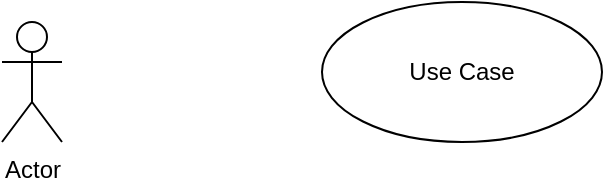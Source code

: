 <mxfile version="12.1.9" type="github" pages="1">
  <diagram id="qdzyXFL2CLfcUK0y0eIn" name="usecase">
    <mxGraphModel dx="1408" dy="788" grid="1" gridSize="10" guides="1" tooltips="1" connect="1" arrows="1" fold="1" page="1" pageScale="1" pageWidth="1169" pageHeight="827" math="0" shadow="0">
      <root>
        <mxCell id="0"/>
        <mxCell id="1" parent="0"/>
        <mxCell id="OyeBkJNlhH5-oV3CyQZA-1" value="Actor" style="shape=umlActor;verticalLabelPosition=bottom;labelBackgroundColor=#ffffff;verticalAlign=top;html=1;" vertex="1" parent="1">
          <mxGeometry x="100" y="90" width="30" height="60" as="geometry"/>
        </mxCell>
        <mxCell id="OyeBkJNlhH5-oV3CyQZA-2" value="Use Case" style="ellipse;whiteSpace=wrap;html=1;" vertex="1" parent="1">
          <mxGeometry x="260" y="80" width="140" height="70" as="geometry"/>
        </mxCell>
      </root>
    </mxGraphModel>
  </diagram>
</mxfile>

